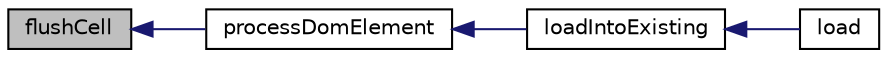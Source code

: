 digraph "flushCell"
{
  edge [fontname="Helvetica",fontsize="10",labelfontname="Helvetica",labelfontsize="10"];
  node [fontname="Helvetica",fontsize="10",shape=record];
  rankdir="LR";
  Node3 [label="flushCell",height=0.2,width=0.4,color="black", fillcolor="grey75", style="filled", fontcolor="black"];
  Node3 -> Node4 [dir="back",color="midnightblue",fontsize="10",style="solid",fontname="Helvetica"];
  Node4 [label="processDomElement",height=0.2,width=0.4,color="black", fillcolor="white", style="filled",URL="$class_p_h_p_excel___reader___h_t_m_l.html#a43e29ca349b548fd5c3750d782caac8e"];
  Node4 -> Node5 [dir="back",color="midnightblue",fontsize="10",style="solid",fontname="Helvetica"];
  Node5 [label="loadIntoExisting",height=0.2,width=0.4,color="black", fillcolor="white", style="filled",URL="$class_p_h_p_excel___reader___h_t_m_l.html#af6c531fcaf9c3c83abf91d6ac048b186"];
  Node5 -> Node6 [dir="back",color="midnightblue",fontsize="10",style="solid",fontname="Helvetica"];
  Node6 [label="load",height=0.2,width=0.4,color="black", fillcolor="white", style="filled",URL="$class_p_h_p_excel___reader___h_t_m_l.html#a138b94503ca4c44b510190c29d4f16fe"];
}
